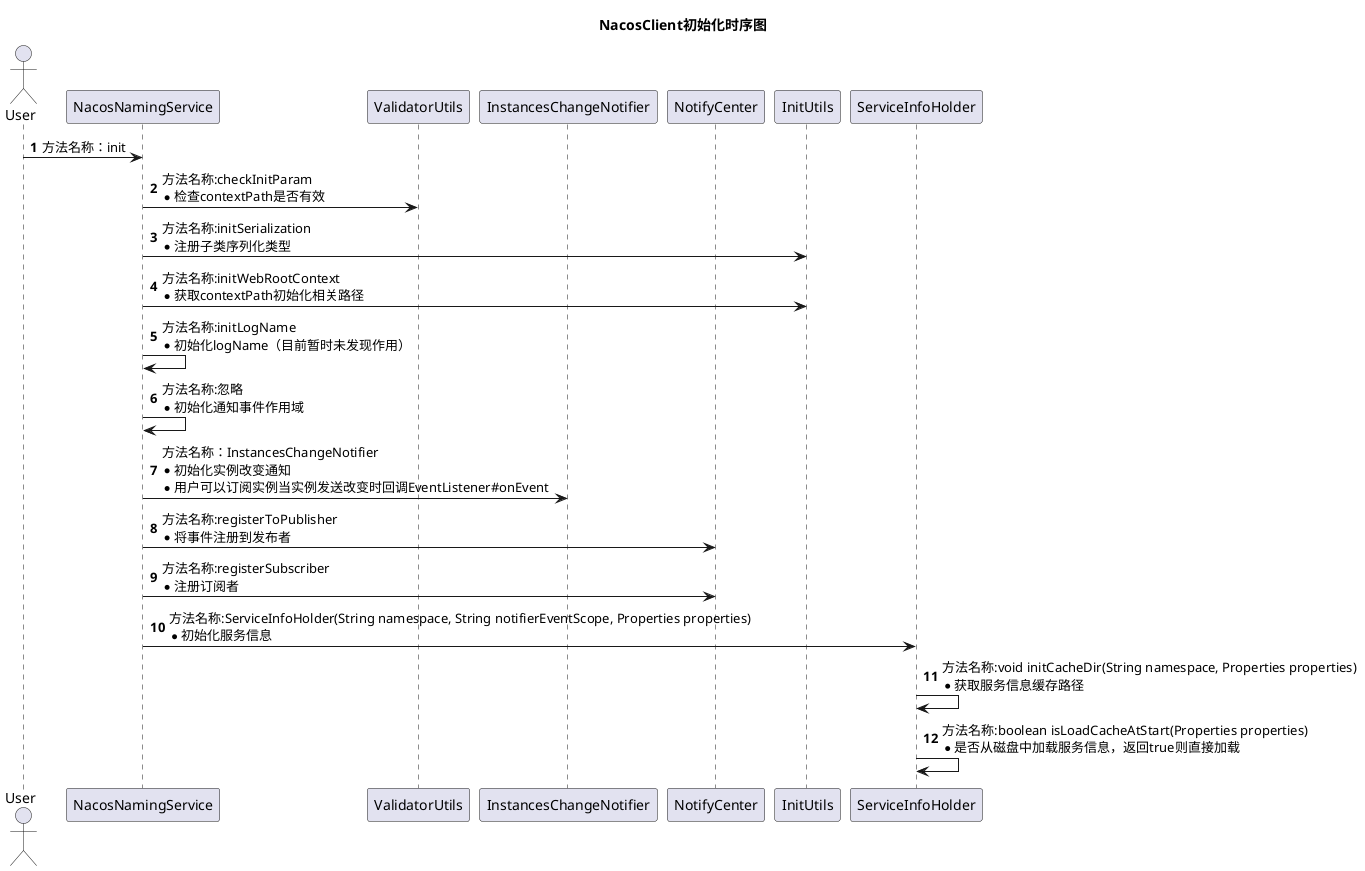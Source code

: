 @startuml
title NacosClient初始化时序图

actor User as user
participant  NacosNamingService
participant  ValidatorUtils
participant InstancesChangeNotifier
participant NotifyCenter
autonumber

user -> NacosNamingService:方法名称：init
NacosNamingService -> ValidatorUtils:方法名称:checkInitParam \n*检查contextPath是否有效
NacosNamingService -> InitUtils: 方法名称:initSerialization \n*注册子类序列化类型
NacosNamingService -> InitUtils: 方法名称:initWebRootContext \n*获取contextPath初始化相关路径
NacosNamingService -> NacosNamingService: 方法名称:initLogName \n*初始化logName（目前暂时未发现作用）
NacosNamingService -> NacosNamingService: 方法名称:忽略 \n*初始化通知事件作用域
NacosNamingService -> InstancesChangeNotifier: 方法名称：InstancesChangeNotifier \n*初始化实例改变通知 \n*用户可以订阅实例当实例发送改变时回调EventListener#onEvent
NacosNamingService -> NotifyCenter:方法名称:registerToPublisher \n*将事件注册到发布者
NacosNamingService -> NotifyCenter:方法名称:registerSubscriber \n*注册订阅者
NacosNamingService -> ServiceInfoHolder:方法名称:ServiceInfoHolder(String namespace, String notifierEventScope, Properties properties) \n*初始化服务信息
ServiceInfoHolder -> ServiceInfoHolder:方法名称:void initCacheDir(String namespace, Properties properties) \n*获取服务信息缓存路径
ServiceInfoHolder -> ServiceInfoHolder:方法名称:boolean isLoadCacheAtStart(Properties properties) \n*是否从磁盘中加载服务信息，返回true则直接加载

@enduml